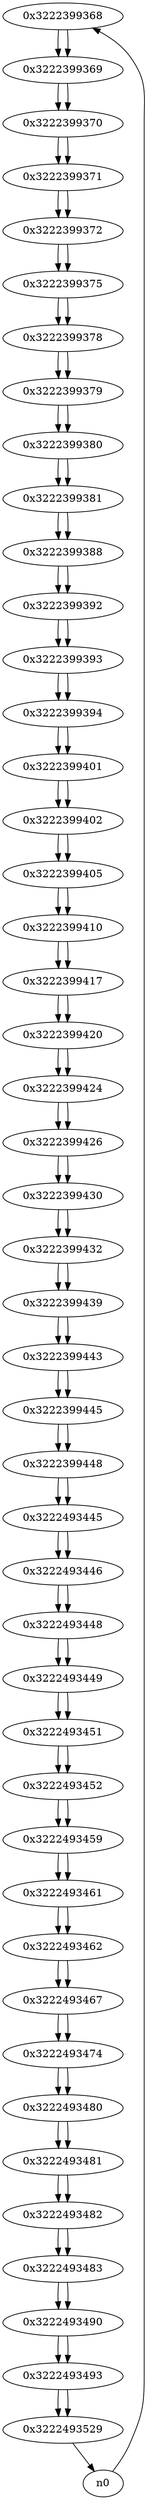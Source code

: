 digraph G{
/* nodes */
  n1 [label="0x3222399368"]
  n2 [label="0x3222399369"]
  n3 [label="0x3222399370"]
  n4 [label="0x3222399371"]
  n5 [label="0x3222399372"]
  n6 [label="0x3222399375"]
  n7 [label="0x3222399378"]
  n8 [label="0x3222399379"]
  n9 [label="0x3222399380"]
  n10 [label="0x3222399381"]
  n11 [label="0x3222399388"]
  n12 [label="0x3222399392"]
  n13 [label="0x3222399393"]
  n14 [label="0x3222399394"]
  n15 [label="0x3222399401"]
  n16 [label="0x3222399402"]
  n17 [label="0x3222399405"]
  n18 [label="0x3222399410"]
  n19 [label="0x3222399417"]
  n20 [label="0x3222399420"]
  n21 [label="0x3222399424"]
  n22 [label="0x3222399426"]
  n23 [label="0x3222399430"]
  n24 [label="0x3222399432"]
  n25 [label="0x3222399439"]
  n26 [label="0x3222399443"]
  n27 [label="0x3222399445"]
  n28 [label="0x3222399448"]
  n29 [label="0x3222493445"]
  n30 [label="0x3222493446"]
  n31 [label="0x3222493448"]
  n32 [label="0x3222493449"]
  n33 [label="0x3222493451"]
  n34 [label="0x3222493452"]
  n35 [label="0x3222493459"]
  n36 [label="0x3222493461"]
  n37 [label="0x3222493462"]
  n38 [label="0x3222493467"]
  n39 [label="0x3222493474"]
  n40 [label="0x3222493480"]
  n41 [label="0x3222493481"]
  n42 [label="0x3222493482"]
  n43 [label="0x3222493483"]
  n44 [label="0x3222493490"]
  n45 [label="0x3222493493"]
  n46 [label="0x3222493529"]
/* edges */
n1 -> n2;
n0 -> n1;
n2 -> n3;
n1 -> n2;
n3 -> n4;
n2 -> n3;
n4 -> n5;
n3 -> n4;
n5 -> n6;
n4 -> n5;
n6 -> n7;
n5 -> n6;
n7 -> n8;
n6 -> n7;
n8 -> n9;
n7 -> n8;
n9 -> n10;
n8 -> n9;
n10 -> n11;
n9 -> n10;
n11 -> n12;
n10 -> n11;
n12 -> n13;
n11 -> n12;
n13 -> n14;
n12 -> n13;
n14 -> n15;
n13 -> n14;
n15 -> n16;
n14 -> n15;
n16 -> n17;
n15 -> n16;
n17 -> n18;
n16 -> n17;
n18 -> n19;
n17 -> n18;
n19 -> n20;
n18 -> n19;
n20 -> n21;
n19 -> n20;
n21 -> n22;
n20 -> n21;
n22 -> n23;
n21 -> n22;
n23 -> n24;
n22 -> n23;
n24 -> n25;
n23 -> n24;
n25 -> n26;
n24 -> n25;
n26 -> n27;
n25 -> n26;
n27 -> n28;
n26 -> n27;
n28 -> n29;
n27 -> n28;
n29 -> n30;
n28 -> n29;
n30 -> n31;
n29 -> n30;
n31 -> n32;
n30 -> n31;
n32 -> n33;
n31 -> n32;
n33 -> n34;
n32 -> n33;
n34 -> n35;
n33 -> n34;
n35 -> n36;
n34 -> n35;
n36 -> n37;
n35 -> n36;
n37 -> n38;
n36 -> n37;
n38 -> n39;
n37 -> n38;
n39 -> n40;
n38 -> n39;
n40 -> n41;
n39 -> n40;
n41 -> n42;
n40 -> n41;
n42 -> n43;
n41 -> n42;
n43 -> n44;
n42 -> n43;
n44 -> n45;
n43 -> n44;
n45 -> n46;
n44 -> n45;
n46 -> n0;
n45 -> n46;
}
